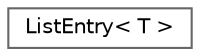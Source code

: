 digraph "Graphical Class Hierarchy"
{
 // LATEX_PDF_SIZE
  bgcolor="transparent";
  edge [fontname=Helvetica,fontsize=10,labelfontname=Helvetica,labelfontsize=10];
  node [fontname=Helvetica,fontsize=10,shape=box,height=0.2,width=0.4];
  rankdir="LR";
  Node0 [id="Node000000",label="ListEntry\< T \>",height=0.2,width=0.4,color="grey40", fillcolor="white", style="filled",URL="$struct_list_entry.html",tooltip=" "];
}
